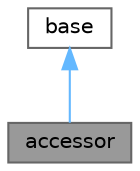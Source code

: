 digraph "accessor"
{
 // LATEX_PDF_SIZE
  bgcolor="transparent";
  edge [fontname=Helvetica,fontsize=10,labelfontname=Helvetica,labelfontsize=10];
  node [fontname=Helvetica,fontsize=10,shape=box,height=0.2,width=0.4];
  Node1 [id="Node000001",label="accessor",height=0.2,width=0.4,color="gray40", fillcolor="grey60", style="filled", fontcolor="black",tooltip="glTF accessor"];
  Node2 -> Node1 [id="edge1_Node000001_Node000002",dir="back",color="steelblue1",style="solid",tooltip=" "];
  Node2 [id="Node000002",label="base",height=0.2,width=0.4,color="gray40", fillcolor="white", style="filled",URL="$classFoam_1_1glTF_1_1base.html",tooltip="Base class for glTF entities."];
}
